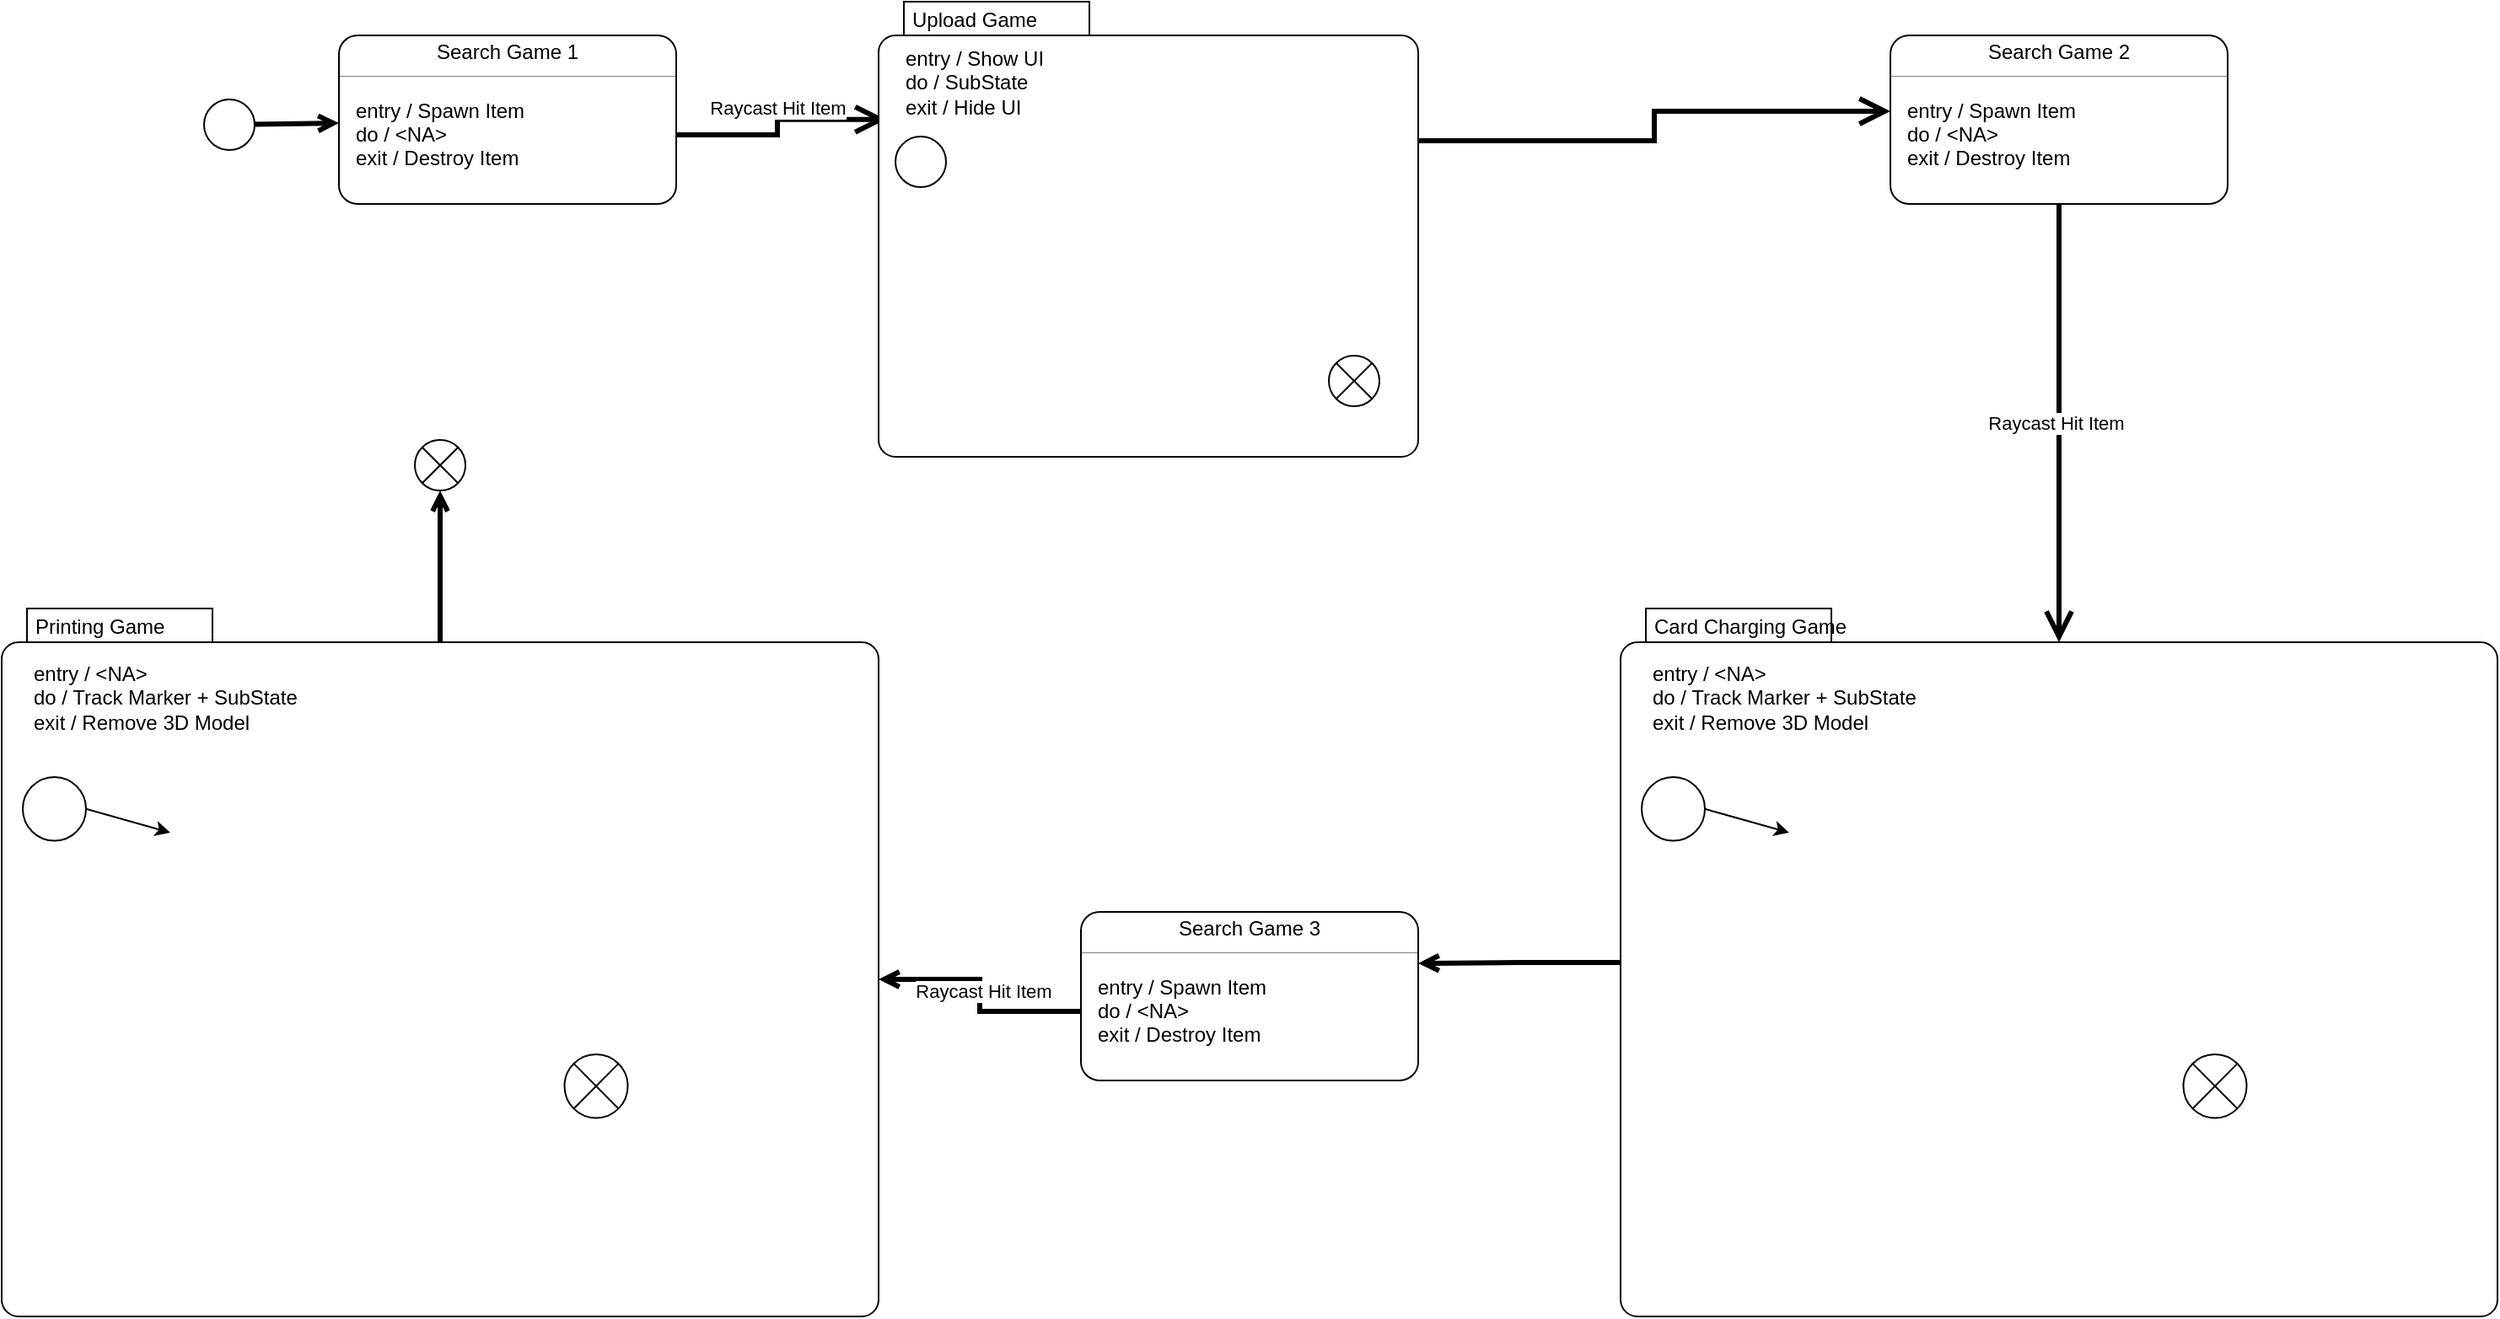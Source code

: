<mxfile version="24.8.3">
  <diagram name="Seite-1" id="wQY5KsPMTsWH1tA1Gdz1">
    <mxGraphModel dx="1235" dy="592" grid="1" gridSize="10" guides="1" tooltips="1" connect="1" arrows="1" fold="1" page="1" pageScale="1" pageWidth="1654" pageHeight="2336" math="0" shadow="0">
      <root>
        <mxCell id="0" />
        <mxCell id="1" parent="0" />
        <mxCell id="04v_0-utMSh1Fu0-i88t-28" style="rounded=0;orthogonalLoop=1;jettySize=auto;html=1;entryX=0;entryY=1;entryDx=0;entryDy=0;elbow=vertical;strokeWidth=3;endArrow=open;endFill=0;" edge="1" parent="1" source="04v_0-utMSh1Fu0-i88t-19" target="04v_0-utMSh1Fu0-i88t-24">
          <mxGeometry relative="1" as="geometry" />
        </mxCell>
        <mxCell id="04v_0-utMSh1Fu0-i88t-19" value="" style="ellipse;" vertex="1" parent="1">
          <mxGeometry x="160" y="158" width="30" height="30" as="geometry" />
        </mxCell>
        <mxCell id="04v_0-utMSh1Fu0-i88t-20" value="" style="fontStyle=1;align=center;verticalAlign=middle;childLayout=stackLayout;horizontal=1;horizontalStack=0;resizeParent=1;resizeParentMax=0;resizeLast=0;marginBottom=0;rounded=1;absoluteArcSize=1;arcSize=22;" vertex="1" parent="1">
          <mxGeometry x="240" y="120" width="200" height="100" as="geometry" />
        </mxCell>
        <mxCell id="04v_0-utMSh1Fu0-i88t-21" value="Search Game 1" style="html=1;align=center;spacing=0;verticalAlign=middle;strokeColor=none;fillColor=none;whiteSpace=wrap;" vertex="1" parent="04v_0-utMSh1Fu0-i88t-20">
          <mxGeometry width="200" height="20" as="geometry" />
        </mxCell>
        <mxCell id="04v_0-utMSh1Fu0-i88t-22" value="" style="line;strokeWidth=0.25;fillColor=none;align=left;verticalAlign=middle;spacingTop=-1;spacingLeft=3;spacingRight=3;rotatable=0;labelPosition=right;points=[];portConstraint=eastwest;" vertex="1" parent="04v_0-utMSh1Fu0-i88t-20">
          <mxGeometry y="20" width="200" height="8" as="geometry" />
        </mxCell>
        <mxCell id="04v_0-utMSh1Fu0-i88t-23" value="" style="html=1;align=left;spacing=0;spacingLeft=10;verticalAlign=middle;strokeColor=none;fillColor=none;whiteSpace=wrap;" vertex="1" parent="04v_0-utMSh1Fu0-i88t-20">
          <mxGeometry y="28" width="200" height="10" as="geometry" />
        </mxCell>
        <mxCell id="04v_0-utMSh1Fu0-i88t-24" value="entry / Spawn Item" style="html=1;align=left;spacing=0;spacingLeft=10;verticalAlign=middle;strokeColor=none;fillColor=none;whiteSpace=wrap;" vertex="1" parent="04v_0-utMSh1Fu0-i88t-20">
          <mxGeometry y="38" width="200" height="14" as="geometry" />
        </mxCell>
        <mxCell id="04v_0-utMSh1Fu0-i88t-25" value="do / &amp;lt;NA&amp;gt;" style="html=1;align=left;spacing=0;spacingLeft=10;verticalAlign=middle;strokeColor=none;fillColor=none;whiteSpace=wrap;" vertex="1" parent="04v_0-utMSh1Fu0-i88t-20">
          <mxGeometry y="52" width="200" height="14" as="geometry" />
        </mxCell>
        <mxCell id="04v_0-utMSh1Fu0-i88t-26" value="exit / Destroy Item" style="html=1;align=left;spacingLeft=10;spacing=0;verticalAlign=middle;strokeColor=none;fillColor=none;whiteSpace=wrap;" vertex="1" parent="04v_0-utMSh1Fu0-i88t-20">
          <mxGeometry y="66" width="200" height="14" as="geometry" />
        </mxCell>
        <mxCell id="04v_0-utMSh1Fu0-i88t-27" value="" style="html=1;align=left;spacing=0;spacingLeft=10;verticalAlign=middle;strokeColor=none;fillColor=none;whiteSpace=wrap;" vertex="1" parent="04v_0-utMSh1Fu0-i88t-20">
          <mxGeometry y="80" width="200" height="20" as="geometry" />
        </mxCell>
        <mxCell id="04v_0-utMSh1Fu0-i88t-40" value="Raycast Hit Item" style="html=1;endArrow=open;endSize=12;strokeWidth=3;verticalAlign=bottom;rounded=0;exitX=1;exitY=0.5;exitDx=0;exitDy=0;entryX=0.014;entryY=0.259;entryDx=0;entryDy=0;entryPerimeter=0;edgeStyle=orthogonalEdgeStyle;" edge="1" parent="1" source="04v_0-utMSh1Fu0-i88t-25" target="04v_0-utMSh1Fu0-i88t-41">
          <mxGeometry width="160" relative="1" as="geometry">
            <mxPoint x="450" y="180" as="sourcePoint" />
            <mxPoint x="540" y="150" as="targetPoint" />
          </mxGeometry>
        </mxCell>
        <mxCell id="04v_0-utMSh1Fu0-i88t-50" value="" style="group" vertex="1" connectable="0" parent="1">
          <mxGeometry x="560" y="100" width="320" height="270" as="geometry" />
        </mxCell>
        <mxCell id="04v_0-utMSh1Fu0-i88t-41" value="Upload Game" style="shape=mxgraph.sysml.compState;html=1;align=left;verticalAlign=top;spacingTop=-3;spacingLeft=18;" vertex="1" parent="04v_0-utMSh1Fu0-i88t-50">
          <mxGeometry width="320" height="270" as="geometry" />
        </mxCell>
        <mxCell id="04v_0-utMSh1Fu0-i88t-49" value="&lt;div&gt;entry / Show UI&lt;/div&gt;&lt;div&gt;do / SubState&lt;/div&gt;&lt;div&gt;exit / Hide UI&lt;br&gt;&lt;/div&gt;" style="text;html=1;align=left;verticalAlign=top;whiteSpace=wrap;rounded=0;spacingLeft=4;labelPosition=center;verticalLabelPosition=middle;" vertex="1" parent="04v_0-utMSh1Fu0-i88t-50">
          <mxGeometry x="10" y="20" width="310" height="70" as="geometry" />
        </mxCell>
        <mxCell id="04v_0-utMSh1Fu0-i88t-43" value="" style="ellipse;" vertex="1" parent="04v_0-utMSh1Fu0-i88t-50">
          <mxGeometry x="10" y="80" width="30" height="30" as="geometry" />
        </mxCell>
        <mxCell id="04v_0-utMSh1Fu0-i88t-45" value="" style="shape=sumEllipse;perimeter=ellipsePerimeter;html=1;backgroundOutline=1;" vertex="1" parent="04v_0-utMSh1Fu0-i88t-50">
          <mxGeometry x="267" y="210" width="30" height="30" as="geometry" />
        </mxCell>
        <mxCell id="04v_0-utMSh1Fu0-i88t-51" value="" style="fontStyle=1;align=center;verticalAlign=middle;childLayout=stackLayout;horizontal=1;horizontalStack=0;resizeParent=1;resizeParentMax=0;resizeLast=0;marginBottom=0;rounded=1;absoluteArcSize=1;arcSize=22;" vertex="1" parent="1">
          <mxGeometry x="1160" y="120" width="200" height="100" as="geometry" />
        </mxCell>
        <mxCell id="04v_0-utMSh1Fu0-i88t-52" value="Search Game 2" style="html=1;align=center;spacing=0;verticalAlign=middle;strokeColor=none;fillColor=none;whiteSpace=wrap;" vertex="1" parent="04v_0-utMSh1Fu0-i88t-51">
          <mxGeometry width="200" height="20" as="geometry" />
        </mxCell>
        <mxCell id="04v_0-utMSh1Fu0-i88t-53" value="" style="line;strokeWidth=0.25;fillColor=none;align=left;verticalAlign=middle;spacingTop=-1;spacingLeft=3;spacingRight=3;rotatable=0;labelPosition=right;points=[];portConstraint=eastwest;" vertex="1" parent="04v_0-utMSh1Fu0-i88t-51">
          <mxGeometry y="20" width="200" height="8" as="geometry" />
        </mxCell>
        <mxCell id="04v_0-utMSh1Fu0-i88t-54" value="" style="html=1;align=left;spacing=0;spacingLeft=10;verticalAlign=middle;strokeColor=none;fillColor=none;whiteSpace=wrap;" vertex="1" parent="04v_0-utMSh1Fu0-i88t-51">
          <mxGeometry y="28" width="200" height="10" as="geometry" />
        </mxCell>
        <mxCell id="04v_0-utMSh1Fu0-i88t-55" value="entry / Spawn Item" style="html=1;align=left;spacing=0;spacingLeft=10;verticalAlign=middle;strokeColor=none;fillColor=none;whiteSpace=wrap;" vertex="1" parent="04v_0-utMSh1Fu0-i88t-51">
          <mxGeometry y="38" width="200" height="14" as="geometry" />
        </mxCell>
        <mxCell id="04v_0-utMSh1Fu0-i88t-56" value="do / &amp;lt;NA&amp;gt;" style="html=1;align=left;spacing=0;spacingLeft=10;verticalAlign=middle;strokeColor=none;fillColor=none;whiteSpace=wrap;" vertex="1" parent="04v_0-utMSh1Fu0-i88t-51">
          <mxGeometry y="52" width="200" height="14" as="geometry" />
        </mxCell>
        <mxCell id="04v_0-utMSh1Fu0-i88t-57" value="exit / Destroy Item" style="html=1;align=left;spacingLeft=10;spacing=0;verticalAlign=middle;strokeColor=none;fillColor=none;whiteSpace=wrap;" vertex="1" parent="04v_0-utMSh1Fu0-i88t-51">
          <mxGeometry y="66" width="200" height="14" as="geometry" />
        </mxCell>
        <mxCell id="04v_0-utMSh1Fu0-i88t-58" value="" style="html=1;align=left;spacing=0;spacingLeft=10;verticalAlign=middle;strokeColor=none;fillColor=none;whiteSpace=wrap;" vertex="1" parent="04v_0-utMSh1Fu0-i88t-51">
          <mxGeometry y="80" width="200" height="20" as="geometry" />
        </mxCell>
        <mxCell id="04v_0-utMSh1Fu0-i88t-59" value="" style="html=1;endArrow=open;endSize=12;strokeWidth=3;verticalAlign=bottom;rounded=0;exitX=1;exitY=0;exitDx=0;exitDy=82.5;entryX=0;entryY=0.5;entryDx=0;entryDy=0;edgeStyle=orthogonalEdgeStyle;exitPerimeter=0;" edge="1" parent="1" source="04v_0-utMSh1Fu0-i88t-41" target="04v_0-utMSh1Fu0-i88t-55">
          <mxGeometry width="160" relative="1" as="geometry">
            <mxPoint x="880" y="269" as="sourcePoint" />
            <mxPoint x="1004" y="260" as="targetPoint" />
          </mxGeometry>
        </mxCell>
        <mxCell id="04v_0-utMSh1Fu0-i88t-64" value="" style="group" vertex="1" connectable="0" parent="1">
          <mxGeometry x="1000" y="460" width="520" height="420" as="geometry" />
        </mxCell>
        <mxCell id="04v_0-utMSh1Fu0-i88t-65" value="Card Charging Game" style="shape=mxgraph.sysml.compState;html=1;align=left;verticalAlign=top;spacingTop=-3;spacingLeft=18;" vertex="1" parent="04v_0-utMSh1Fu0-i88t-64">
          <mxGeometry width="520" height="420" as="geometry" />
        </mxCell>
        <mxCell id="04v_0-utMSh1Fu0-i88t-66" value="&lt;div&gt;entry / &amp;lt;NA&amp;gt;&lt;br&gt;&lt;/div&gt;&lt;div&gt;do / Track Marker + SubState&lt;br&gt;&lt;/div&gt;&lt;div&gt;exit / Remove 3D Model&lt;br&gt;&lt;/div&gt;" style="text;html=1;align=left;verticalAlign=top;whiteSpace=wrap;rounded=0;spacingLeft=4;labelPosition=center;verticalLabelPosition=middle;" vertex="1" parent="04v_0-utMSh1Fu0-i88t-64">
          <mxGeometry x="12.5" y="25.185" width="387.5" height="88.148" as="geometry" />
        </mxCell>
        <mxCell id="04v_0-utMSh1Fu0-i88t-74" style="rounded=0;orthogonalLoop=1;jettySize=auto;html=1;exitX=1;exitY=0.5;exitDx=0;exitDy=0;entryX=0;entryY=0.5;entryDx=0;entryDy=0;" edge="1" parent="04v_0-utMSh1Fu0-i88t-64" source="04v_0-utMSh1Fu0-i88t-67">
          <mxGeometry relative="1" as="geometry">
            <mxPoint x="100" y="133" as="targetPoint" />
          </mxGeometry>
        </mxCell>
        <mxCell id="04v_0-utMSh1Fu0-i88t-67" value="" style="ellipse;" vertex="1" parent="04v_0-utMSh1Fu0-i88t-64">
          <mxGeometry x="12.5" y="100.001" width="37.5" height="37.778" as="geometry" />
        </mxCell>
        <mxCell id="04v_0-utMSh1Fu0-i88t-68" value="" style="shape=sumEllipse;perimeter=ellipsePerimeter;html=1;backgroundOutline=1;" vertex="1" parent="04v_0-utMSh1Fu0-i88t-64">
          <mxGeometry x="333.75" y="264.444" width="37.5" height="37.778" as="geometry" />
        </mxCell>
        <mxCell id="04v_0-utMSh1Fu0-i88t-70" value="" style="html=1;endArrow=open;endSize=12;strokeWidth=3;verticalAlign=bottom;rounded=0;exitX=0.5;exitY=1;exitDx=0;exitDy=0;entryX=0.5;entryY=0;entryDx=0;entryDy=20;edgeStyle=orthogonalEdgeStyle;entryPerimeter=0;" edge="1" parent="1" source="04v_0-utMSh1Fu0-i88t-58" target="04v_0-utMSh1Fu0-i88t-65">
          <mxGeometry width="160" relative="1" as="geometry">
            <mxPoint x="890" y="193" as="sourcePoint" />
            <mxPoint x="1010" y="175" as="targetPoint" />
          </mxGeometry>
        </mxCell>
        <mxCell id="04v_0-utMSh1Fu0-i88t-71" value="Raycast Hit Item" style="edgeLabel;html=1;align=center;verticalAlign=middle;resizable=0;points=[];" vertex="1" connectable="0" parent="04v_0-utMSh1Fu0-i88t-70">
          <mxGeometry x="-0.004" y="-2" relative="1" as="geometry">
            <mxPoint as="offset" />
          </mxGeometry>
        </mxCell>
        <mxCell id="04v_0-utMSh1Fu0-i88t-86" value="" style="fontStyle=1;align=center;verticalAlign=middle;childLayout=stackLayout;horizontal=1;horizontalStack=0;resizeParent=1;resizeParentMax=0;resizeLast=0;marginBottom=0;rounded=1;absoluteArcSize=1;arcSize=22;" vertex="1" parent="1">
          <mxGeometry x="680" y="640" width="200" height="100" as="geometry" />
        </mxCell>
        <mxCell id="04v_0-utMSh1Fu0-i88t-87" value="Search Game 3" style="html=1;align=center;spacing=0;verticalAlign=middle;strokeColor=none;fillColor=none;whiteSpace=wrap;" vertex="1" parent="04v_0-utMSh1Fu0-i88t-86">
          <mxGeometry width="200" height="20" as="geometry" />
        </mxCell>
        <mxCell id="04v_0-utMSh1Fu0-i88t-88" value="" style="line;strokeWidth=0.25;fillColor=none;align=left;verticalAlign=middle;spacingTop=-1;spacingLeft=3;spacingRight=3;rotatable=0;labelPosition=right;points=[];portConstraint=eastwest;" vertex="1" parent="04v_0-utMSh1Fu0-i88t-86">
          <mxGeometry y="20" width="200" height="8" as="geometry" />
        </mxCell>
        <mxCell id="04v_0-utMSh1Fu0-i88t-89" value="" style="html=1;align=left;spacing=0;spacingLeft=10;verticalAlign=middle;strokeColor=none;fillColor=none;whiteSpace=wrap;" vertex="1" parent="04v_0-utMSh1Fu0-i88t-86">
          <mxGeometry y="28" width="200" height="10" as="geometry" />
        </mxCell>
        <mxCell id="04v_0-utMSh1Fu0-i88t-90" value="entry / Spawn Item" style="html=1;align=left;spacing=0;spacingLeft=10;verticalAlign=middle;strokeColor=none;fillColor=none;whiteSpace=wrap;" vertex="1" parent="04v_0-utMSh1Fu0-i88t-86">
          <mxGeometry y="38" width="200" height="14" as="geometry" />
        </mxCell>
        <mxCell id="04v_0-utMSh1Fu0-i88t-91" value="do / &amp;lt;NA&amp;gt;" style="html=1;align=left;spacing=0;spacingLeft=10;verticalAlign=middle;strokeColor=none;fillColor=none;whiteSpace=wrap;" vertex="1" parent="04v_0-utMSh1Fu0-i88t-86">
          <mxGeometry y="52" width="200" height="14" as="geometry" />
        </mxCell>
        <mxCell id="04v_0-utMSh1Fu0-i88t-92" value="exit / Destroy Item" style="html=1;align=left;spacingLeft=10;spacing=0;verticalAlign=middle;strokeColor=none;fillColor=none;whiteSpace=wrap;" vertex="1" parent="04v_0-utMSh1Fu0-i88t-86">
          <mxGeometry y="66" width="200" height="14" as="geometry" />
        </mxCell>
        <mxCell id="04v_0-utMSh1Fu0-i88t-93" value="" style="html=1;align=left;spacing=0;spacingLeft=10;verticalAlign=middle;strokeColor=none;fillColor=none;whiteSpace=wrap;" vertex="1" parent="04v_0-utMSh1Fu0-i88t-86">
          <mxGeometry y="80" width="200" height="20" as="geometry" />
        </mxCell>
        <mxCell id="04v_0-utMSh1Fu0-i88t-95" style="edgeStyle=orthogonalEdgeStyle;rounded=0;orthogonalLoop=1;jettySize=auto;html=1;entryX=1;entryY=0.25;entryDx=0;entryDy=0;jumpSize=6;strokeWidth=3;endArrow=open;endFill=0;" edge="1" parent="1" source="04v_0-utMSh1Fu0-i88t-65" target="04v_0-utMSh1Fu0-i88t-89">
          <mxGeometry relative="1" as="geometry" />
        </mxCell>
        <mxCell id="04v_0-utMSh1Fu0-i88t-96" value="" style="group" vertex="1" connectable="0" parent="1">
          <mxGeometry x="40" y="460" width="520" height="420" as="geometry" />
        </mxCell>
        <mxCell id="04v_0-utMSh1Fu0-i88t-97" value="Printing Game" style="shape=mxgraph.sysml.compState;html=1;align=left;verticalAlign=top;spacingTop=-3;spacingLeft=18;" vertex="1" parent="04v_0-utMSh1Fu0-i88t-96">
          <mxGeometry width="520" height="420" as="geometry" />
        </mxCell>
        <mxCell id="04v_0-utMSh1Fu0-i88t-98" value="&lt;div&gt;entry / &amp;lt;NA&amp;gt;&lt;br&gt;&lt;/div&gt;&lt;div&gt;do / Track Marker + SubState&lt;br&gt;&lt;/div&gt;&lt;div&gt;exit / Remove 3D Model&lt;br&gt;&lt;/div&gt;" style="text;html=1;align=left;verticalAlign=top;whiteSpace=wrap;rounded=0;spacingLeft=4;labelPosition=center;verticalLabelPosition=middle;" vertex="1" parent="04v_0-utMSh1Fu0-i88t-96">
          <mxGeometry x="12.5" y="25.185" width="387.5" height="88.148" as="geometry" />
        </mxCell>
        <mxCell id="04v_0-utMSh1Fu0-i88t-99" style="rounded=0;orthogonalLoop=1;jettySize=auto;html=1;exitX=1;exitY=0.5;exitDx=0;exitDy=0;entryX=0;entryY=0.5;entryDx=0;entryDy=0;" edge="1" parent="04v_0-utMSh1Fu0-i88t-96" source="04v_0-utMSh1Fu0-i88t-100">
          <mxGeometry relative="1" as="geometry">
            <mxPoint x="100" y="133" as="targetPoint" />
          </mxGeometry>
        </mxCell>
        <mxCell id="04v_0-utMSh1Fu0-i88t-100" value="" style="ellipse;" vertex="1" parent="04v_0-utMSh1Fu0-i88t-96">
          <mxGeometry x="12.5" y="100.001" width="37.5" height="37.778" as="geometry" />
        </mxCell>
        <mxCell id="04v_0-utMSh1Fu0-i88t-101" value="" style="shape=sumEllipse;perimeter=ellipsePerimeter;html=1;backgroundOutline=1;" vertex="1" parent="04v_0-utMSh1Fu0-i88t-96">
          <mxGeometry x="333.75" y="264.444" width="37.5" height="37.778" as="geometry" />
        </mxCell>
        <mxCell id="04v_0-utMSh1Fu0-i88t-103" style="edgeStyle=orthogonalEdgeStyle;rounded=0;orthogonalLoop=1;jettySize=auto;html=1;entryX=1;entryY=0;entryDx=0;entryDy=220;entryPerimeter=0;strokeWidth=3;endArrow=open;endFill=0;" edge="1" parent="1" source="04v_0-utMSh1Fu0-i88t-91" target="04v_0-utMSh1Fu0-i88t-97">
          <mxGeometry relative="1" as="geometry" />
        </mxCell>
        <mxCell id="04v_0-utMSh1Fu0-i88t-104" value="Raycast Hit Item" style="edgeLabel;html=1;align=center;verticalAlign=middle;resizable=0;points=[];" vertex="1" connectable="0" parent="04v_0-utMSh1Fu0-i88t-103">
          <mxGeometry x="0.036" y="-2" relative="1" as="geometry">
            <mxPoint as="offset" />
          </mxGeometry>
        </mxCell>
        <mxCell id="04v_0-utMSh1Fu0-i88t-105" value="" style="shape=sumEllipse;perimeter=ellipsePerimeter;html=1;backgroundOutline=1;" vertex="1" parent="1">
          <mxGeometry x="285" y="360" width="30" height="30" as="geometry" />
        </mxCell>
        <mxCell id="04v_0-utMSh1Fu0-i88t-106" style="edgeStyle=orthogonalEdgeStyle;rounded=0;orthogonalLoop=1;jettySize=auto;html=1;exitX=0.5;exitY=0;exitDx=0;exitDy=20;exitPerimeter=0;entryX=0.5;entryY=1;entryDx=0;entryDy=0;strokeWidth=3;endArrow=open;endFill=0;" edge="1" parent="1" source="04v_0-utMSh1Fu0-i88t-97" target="04v_0-utMSh1Fu0-i88t-105">
          <mxGeometry relative="1" as="geometry" />
        </mxCell>
      </root>
    </mxGraphModel>
  </diagram>
</mxfile>
